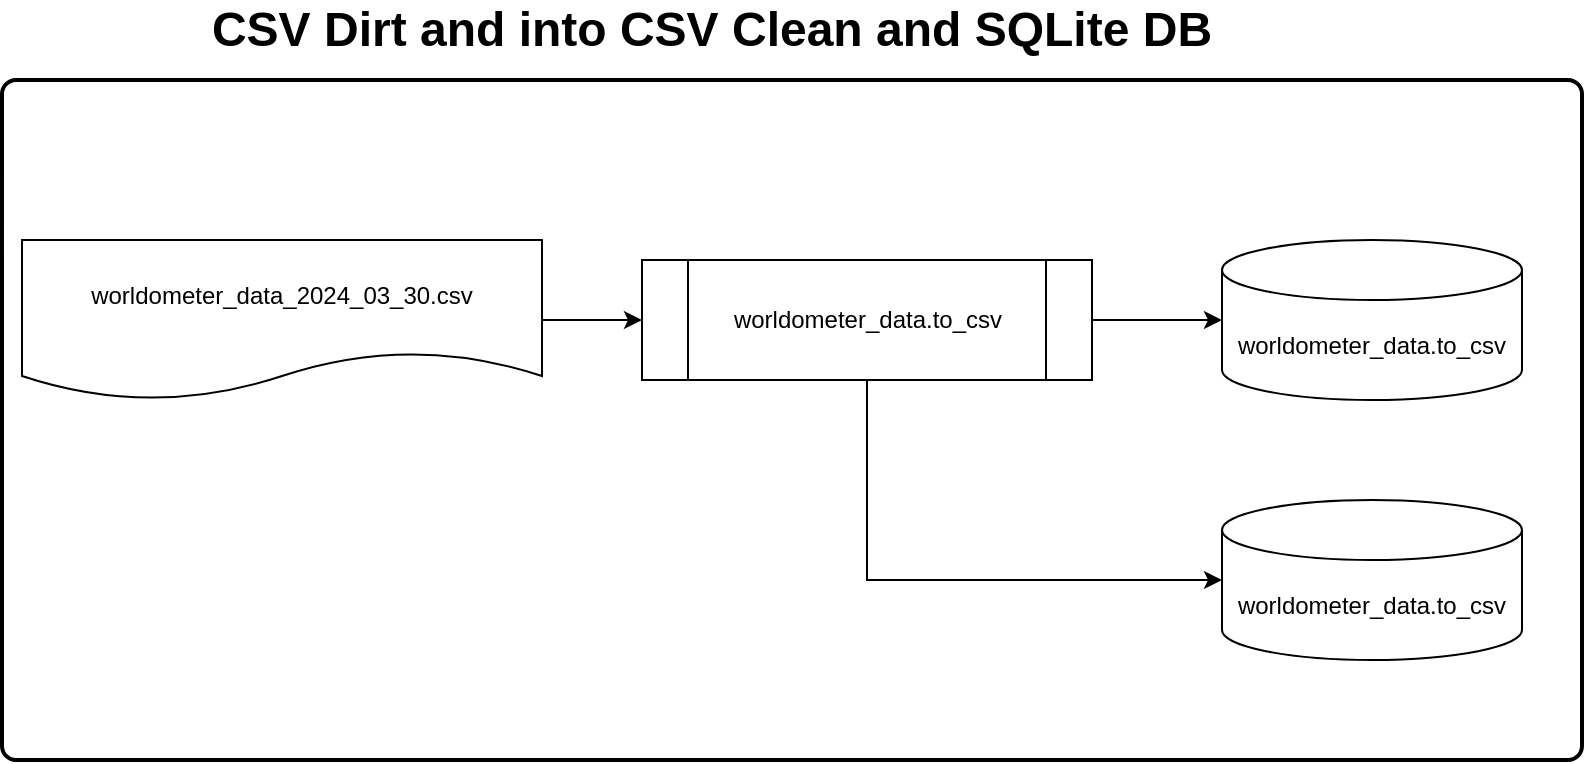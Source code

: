 <mxfile version="24.2.2" type="github" pages="2">
  <diagram name="CSV Dirt and into CSV Clean.ipynb" id="AW_H_GtnJ6_vbwVo9-qZ">
    <mxGraphModel dx="2154" dy="998" grid="1" gridSize="10" guides="1" tooltips="1" connect="1" arrows="1" fold="1" page="1" pageScale="1" pageWidth="850" pageHeight="1100" math="0" shadow="0">
      <root>
        <mxCell id="0" />
        <mxCell id="1" parent="0" />
        <UserObject label="" id="Pv2zGZAQqOllGv32fEoh-6">
          <mxCell style="rounded=1;whiteSpace=wrap;html=1;absoluteArcSize=1;arcSize=14;strokeWidth=2;" vertex="1" parent="1">
            <mxGeometry x="20" y="280" width="790" height="340" as="geometry" />
          </mxCell>
        </UserObject>
        <mxCell id="Pv2zGZAQqOllGv32fEoh-4" style="edgeStyle=orthogonalEdgeStyle;rounded=0;orthogonalLoop=1;jettySize=auto;html=1;entryX=0;entryY=0.5;entryDx=0;entryDy=0;" edge="1" parent="1" source="Pv2zGZAQqOllGv32fEoh-1" target="Pv2zGZAQqOllGv32fEoh-2">
          <mxGeometry relative="1" as="geometry" />
        </mxCell>
        <UserObject label="worldometer_data_2024_03_30.csv" id="Pv2zGZAQqOllGv32fEoh-1">
          <mxCell style="shape=document;whiteSpace=wrap;html=1;boundedLbl=1;" vertex="1" parent="1">
            <mxGeometry x="30" y="360" width="260" height="80" as="geometry" />
          </mxCell>
        </UserObject>
        <mxCell id="Pv2zGZAQqOllGv32fEoh-5" style="edgeStyle=orthogonalEdgeStyle;rounded=0;orthogonalLoop=1;jettySize=auto;html=1;" edge="1" parent="1" source="Pv2zGZAQqOllGv32fEoh-2" target="Pv2zGZAQqOllGv32fEoh-3">
          <mxGeometry relative="1" as="geometry" />
        </mxCell>
        <UserObject label="worldometer_data.to_csv" link="CSV into SQLite.ipynb" id="Pv2zGZAQqOllGv32fEoh-2">
          <mxCell style="shape=process;whiteSpace=wrap;html=1;backgroundOutline=1;" vertex="1" parent="1">
            <mxGeometry x="340" y="370" width="225" height="60" as="geometry" />
          </mxCell>
        </UserObject>
        <UserObject label="worldometer_data.to_csv" link="CSV into SQLite.ipynb" id="Pv2zGZAQqOllGv32fEoh-3">
          <mxCell style="shape=cylinder3;whiteSpace=wrap;html=1;boundedLbl=1;backgroundOutline=1;size=15;" vertex="1" parent="1">
            <mxGeometry x="630" y="360" width="150" height="80" as="geometry" />
          </mxCell>
        </UserObject>
        <mxCell id="Pv2zGZAQqOllGv32fEoh-7" value="&lt;font style=&quot;font-size: 24px;&quot;&gt;CSV Dirt and into CSV Clean and SQLite DB&lt;/font&gt;" style="text;html=1;align=center;verticalAlign=middle;whiteSpace=wrap;rounded=0;fontStyle=1" vertex="1" parent="1">
          <mxGeometry x="30" y="240" width="690" height="30" as="geometry" />
        </mxCell>
        <UserObject label="worldometer_data.to_csv" link="CSV into SQLite.ipynb" id="s5KdsTl6v5uL7ldmR7hH-1">
          <mxCell style="shape=cylinder3;whiteSpace=wrap;html=1;boundedLbl=1;backgroundOutline=1;size=15;" vertex="1" parent="1">
            <mxGeometry x="630" y="490" width="150" height="80" as="geometry" />
          </mxCell>
        </UserObject>
        <mxCell id="s5KdsTl6v5uL7ldmR7hH-2" style="edgeStyle=orthogonalEdgeStyle;rounded=0;orthogonalLoop=1;jettySize=auto;html=1;entryX=0;entryY=0.5;entryDx=0;entryDy=0;entryPerimeter=0;exitX=0.5;exitY=1;exitDx=0;exitDy=0;" edge="1" parent="1" source="Pv2zGZAQqOllGv32fEoh-2" target="s5KdsTl6v5uL7ldmR7hH-1">
          <mxGeometry relative="1" as="geometry" />
        </mxCell>
      </root>
    </mxGraphModel>
  </diagram>
  <diagram id="2CehripvMXQVhCbDmMj8" name="COVID_worldometer_data.ipynb">
    <mxGraphModel dx="2154" dy="998" grid="1" gridSize="10" guides="1" tooltips="1" connect="1" arrows="1" fold="1" page="1" pageScale="1" pageWidth="850" pageHeight="1100" math="0" shadow="0">
      <root>
        <mxCell id="0" />
        <mxCell id="1" parent="0" />
        <UserObject label="" id="Iwcq5BdHXTW2Z3bre0ay-1">
          <mxCell style="rounded=1;whiteSpace=wrap;html=1;absoluteArcSize=1;arcSize=14;strokeWidth=2;" vertex="1" parent="1">
            <mxGeometry x="20" y="280" width="790" height="200" as="geometry" />
          </mxCell>
        </UserObject>
        <mxCell id="Iwcq5BdHXTW2Z3bre0ay-2" style="edgeStyle=orthogonalEdgeStyle;rounded=0;orthogonalLoop=1;jettySize=auto;html=1;entryX=0;entryY=0.5;entryDx=0;entryDy=0;" edge="1" parent="1" source="Iwcq5BdHXTW2Z3bre0ay-3" target="Iwcq5BdHXTW2Z3bre0ay-5">
          <mxGeometry relative="1" as="geometry" />
        </mxCell>
        <UserObject label="worldometer_data.csv" id="Iwcq5BdHXTW2Z3bre0ay-3">
          <mxCell style="shape=document;whiteSpace=wrap;html=1;boundedLbl=1;" vertex="1" parent="1">
            <mxGeometry x="30" y="360" width="260" height="80" as="geometry" />
          </mxCell>
        </UserObject>
        <mxCell id="Iwcq5BdHXTW2Z3bre0ay-4" style="edgeStyle=orthogonalEdgeStyle;rounded=0;orthogonalLoop=1;jettySize=auto;html=1;" edge="1" parent="1" source="Iwcq5BdHXTW2Z3bre0ay-5" target="Iwcq5BdHXTW2Z3bre0ay-6">
          <mxGeometry relative="1" as="geometry" />
        </mxCell>
        <UserObject label="COVID_worldometer_data.ipynb" link="CSV into SQLite.ipynb" id="Iwcq5BdHXTW2Z3bre0ay-5">
          <mxCell style="shape=process;whiteSpace=wrap;html=1;backgroundOutline=1;" vertex="1" parent="1">
            <mxGeometry x="340" y="370" width="260" height="60" as="geometry" />
          </mxCell>
        </UserObject>
        <UserObject label="COVID.db" link="CSV into SQLite.ipynb" id="Iwcq5BdHXTW2Z3bre0ay-6">
          <mxCell style="shape=cylinder3;whiteSpace=wrap;html=1;boundedLbl=1;backgroundOutline=1;size=15;" vertex="1" parent="1">
            <mxGeometry x="670" y="360" width="100" height="80" as="geometry" />
          </mxCell>
        </UserObject>
        <mxCell id="ujip9tZ_zfOCsZxb8uiM-1" value="&lt;font style=&quot;font-size: 24px;&quot;&gt;COVID_worldometer_data.ipynb&lt;/font&gt;" style="text;html=1;align=center;verticalAlign=middle;whiteSpace=wrap;rounded=0;fontStyle=1" vertex="1" parent="1">
          <mxGeometry x="30" y="240" width="690" height="30" as="geometry" />
        </mxCell>
      </root>
    </mxGraphModel>
  </diagram>
</mxfile>
